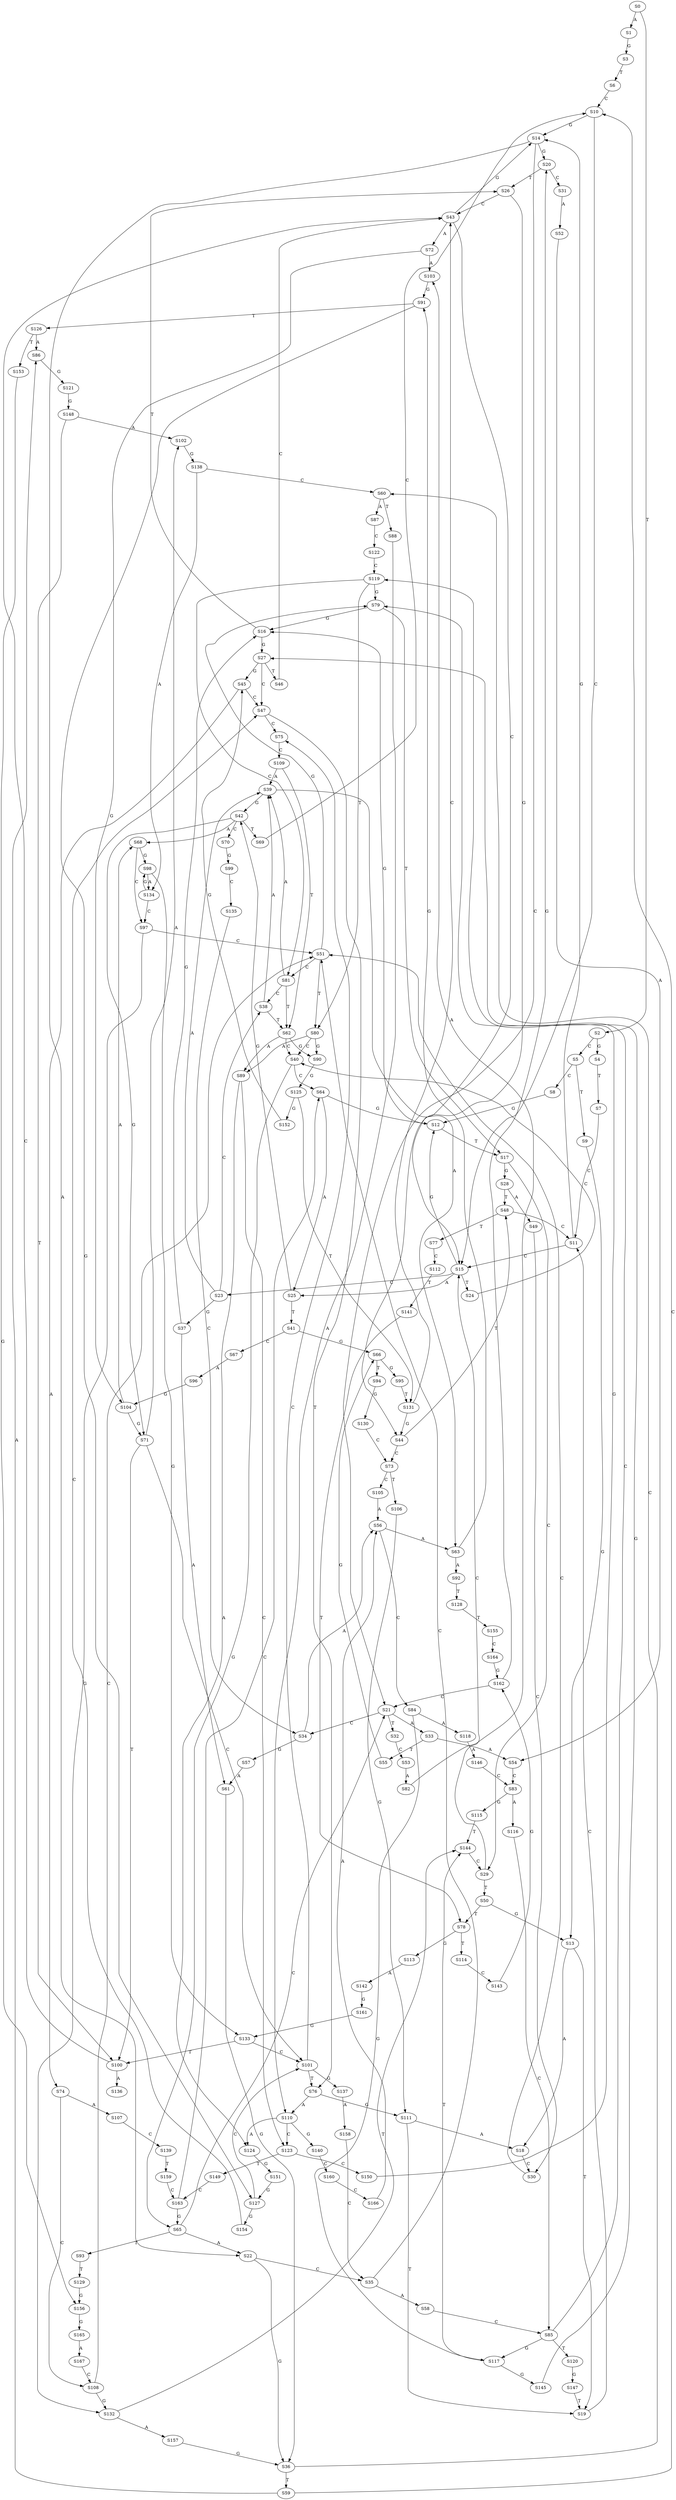 strict digraph  {
	S0 -> S1 [ label = A ];
	S0 -> S2 [ label = T ];
	S1 -> S3 [ label = G ];
	S2 -> S4 [ label = G ];
	S2 -> S5 [ label = C ];
	S3 -> S6 [ label = T ];
	S4 -> S7 [ label = T ];
	S5 -> S8 [ label = C ];
	S5 -> S9 [ label = T ];
	S6 -> S10 [ label = C ];
	S7 -> S11 [ label = C ];
	S8 -> S12 [ label = G ];
	S9 -> S13 [ label = G ];
	S10 -> S14 [ label = G ];
	S10 -> S15 [ label = C ];
	S11 -> S15 [ label = C ];
	S11 -> S14 [ label = G ];
	S12 -> S16 [ label = G ];
	S12 -> S17 [ label = T ];
	S13 -> S18 [ label = A ];
	S13 -> S19 [ label = T ];
	S14 -> S20 [ label = G ];
	S14 -> S21 [ label = C ];
	S14 -> S22 [ label = A ];
	S15 -> S23 [ label = C ];
	S15 -> S24 [ label = T ];
	S15 -> S12 [ label = G ];
	S15 -> S25 [ label = A ];
	S16 -> S26 [ label = T ];
	S16 -> S27 [ label = G ];
	S17 -> S28 [ label = G ];
	S17 -> S29 [ label = C ];
	S18 -> S30 [ label = C ];
	S19 -> S11 [ label = C ];
	S20 -> S26 [ label = T ];
	S20 -> S31 [ label = C ];
	S21 -> S32 [ label = T ];
	S21 -> S33 [ label = A ];
	S21 -> S34 [ label = C ];
	S22 -> S35 [ label = C ];
	S22 -> S36 [ label = G ];
	S23 -> S37 [ label = G ];
	S23 -> S38 [ label = C ];
	S23 -> S39 [ label = A ];
	S24 -> S40 [ label = C ];
	S25 -> S41 [ label = T ];
	S25 -> S42 [ label = G ];
	S26 -> S43 [ label = C ];
	S26 -> S44 [ label = G ];
	S27 -> S45 [ label = G ];
	S27 -> S46 [ label = T ];
	S27 -> S47 [ label = C ];
	S28 -> S48 [ label = T ];
	S28 -> S49 [ label = A ];
	S29 -> S50 [ label = T ];
	S29 -> S15 [ label = C ];
	S30 -> S51 [ label = C ];
	S31 -> S52 [ label = A ];
	S32 -> S53 [ label = C ];
	S33 -> S54 [ label = A ];
	S33 -> S55 [ label = T ];
	S34 -> S56 [ label = A ];
	S34 -> S57 [ label = G ];
	S35 -> S51 [ label = C ];
	S35 -> S58 [ label = A ];
	S36 -> S59 [ label = T ];
	S36 -> S60 [ label = C ];
	S37 -> S16 [ label = G ];
	S37 -> S61 [ label = A ];
	S38 -> S39 [ label = A ];
	S38 -> S62 [ label = T ];
	S39 -> S42 [ label = G ];
	S39 -> S63 [ label = A ];
	S40 -> S64 [ label = C ];
	S40 -> S65 [ label = G ];
	S41 -> S66 [ label = G ];
	S41 -> S67 [ label = C ];
	S42 -> S68 [ label = A ];
	S42 -> S69 [ label = T ];
	S42 -> S70 [ label = C ];
	S42 -> S71 [ label = G ];
	S43 -> S72 [ label = A ];
	S43 -> S15 [ label = C ];
	S43 -> S14 [ label = G ];
	S44 -> S73 [ label = C ];
	S44 -> S48 [ label = T ];
	S45 -> S47 [ label = C ];
	S45 -> S74 [ label = A ];
	S46 -> S43 [ label = C ];
	S47 -> S75 [ label = C ];
	S47 -> S76 [ label = T ];
	S48 -> S11 [ label = C ];
	S48 -> S77 [ label = T ];
	S49 -> S30 [ label = C ];
	S50 -> S13 [ label = G ];
	S50 -> S78 [ label = T ];
	S51 -> S79 [ label = G ];
	S51 -> S80 [ label = T ];
	S51 -> S81 [ label = C ];
	S52 -> S54 [ label = A ];
	S53 -> S82 [ label = A ];
	S54 -> S83 [ label = C ];
	S55 -> S66 [ label = G ];
	S56 -> S84 [ label = C ];
	S56 -> S63 [ label = A ];
	S57 -> S61 [ label = A ];
	S58 -> S85 [ label = C ];
	S59 -> S10 [ label = C ];
	S59 -> S86 [ label = A ];
	S60 -> S87 [ label = A ];
	S60 -> S88 [ label = T ];
	S61 -> S36 [ label = G ];
	S62 -> S40 [ label = C ];
	S62 -> S89 [ label = A ];
	S62 -> S90 [ label = G ];
	S63 -> S91 [ label = G ];
	S63 -> S92 [ label = A ];
	S64 -> S12 [ label = G ];
	S64 -> S25 [ label = A ];
	S65 -> S93 [ label = T ];
	S65 -> S21 [ label = C ];
	S65 -> S22 [ label = A ];
	S66 -> S94 [ label = T ];
	S66 -> S95 [ label = G ];
	S67 -> S96 [ label = A ];
	S68 -> S97 [ label = C ];
	S68 -> S98 [ label = G ];
	S69 -> S10 [ label = C ];
	S70 -> S99 [ label = G ];
	S71 -> S100 [ label = T ];
	S71 -> S101 [ label = C ];
	S71 -> S102 [ label = A ];
	S72 -> S103 [ label = A ];
	S72 -> S104 [ label = G ];
	S73 -> S105 [ label = C ];
	S73 -> S106 [ label = T ];
	S74 -> S107 [ label = A ];
	S74 -> S108 [ label = C ];
	S75 -> S109 [ label = C ];
	S76 -> S110 [ label = A ];
	S76 -> S111 [ label = G ];
	S77 -> S112 [ label = C ];
	S78 -> S113 [ label = G ];
	S78 -> S114 [ label = T ];
	S79 -> S16 [ label = G ];
	S79 -> S17 [ label = T ];
	S80 -> S90 [ label = G ];
	S80 -> S40 [ label = C ];
	S80 -> S89 [ label = A ];
	S81 -> S62 [ label = T ];
	S81 -> S38 [ label = C ];
	S81 -> S39 [ label = A ];
	S82 -> S103 [ label = A ];
	S83 -> S115 [ label = G ];
	S83 -> S116 [ label = A ];
	S84 -> S117 [ label = G ];
	S84 -> S118 [ label = A ];
	S85 -> S119 [ label = C ];
	S85 -> S117 [ label = G ];
	S85 -> S120 [ label = T ];
	S86 -> S121 [ label = G ];
	S87 -> S122 [ label = C ];
	S88 -> S110 [ label = A ];
	S89 -> S123 [ label = C ];
	S89 -> S124 [ label = A ];
	S90 -> S125 [ label = G ];
	S91 -> S126 [ label = T ];
	S91 -> S127 [ label = G ];
	S92 -> S128 [ label = T ];
	S93 -> S129 [ label = T ];
	S94 -> S130 [ label = G ];
	S95 -> S131 [ label = T ];
	S96 -> S104 [ label = G ];
	S97 -> S132 [ label = G ];
	S97 -> S51 [ label = C ];
	S98 -> S133 [ label = G ];
	S98 -> S134 [ label = A ];
	S99 -> S135 [ label = C ];
	S100 -> S136 [ label = A ];
	S100 -> S43 [ label = C ];
	S101 -> S137 [ label = G ];
	S101 -> S75 [ label = C ];
	S101 -> S76 [ label = T ];
	S102 -> S138 [ label = G ];
	S103 -> S91 [ label = G ];
	S104 -> S68 [ label = A ];
	S104 -> S71 [ label = G ];
	S105 -> S56 [ label = A ];
	S106 -> S111 [ label = G ];
	S107 -> S139 [ label = C ];
	S108 -> S51 [ label = C ];
	S108 -> S132 [ label = G ];
	S109 -> S62 [ label = T ];
	S109 -> S39 [ label = A ];
	S110 -> S140 [ label = G ];
	S110 -> S124 [ label = A ];
	S110 -> S123 [ label = C ];
	S111 -> S19 [ label = T ];
	S111 -> S18 [ label = A ];
	S112 -> S141 [ label = T ];
	S113 -> S142 [ label = A ];
	S114 -> S143 [ label = C ];
	S115 -> S144 [ label = T ];
	S116 -> S85 [ label = C ];
	S117 -> S145 [ label = G ];
	S117 -> S144 [ label = T ];
	S118 -> S146 [ label = A ];
	S119 -> S80 [ label = T ];
	S119 -> S79 [ label = G ];
	S119 -> S81 [ label = C ];
	S120 -> S147 [ label = G ];
	S121 -> S148 [ label = G ];
	S122 -> S119 [ label = C ];
	S123 -> S149 [ label = T ];
	S123 -> S150 [ label = C ];
	S124 -> S151 [ label = G ];
	S125 -> S131 [ label = T ];
	S125 -> S152 [ label = G ];
	S126 -> S86 [ label = A ];
	S126 -> S153 [ label = T ];
	S127 -> S154 [ label = G ];
	S127 -> S101 [ label = C ];
	S128 -> S155 [ label = T ];
	S129 -> S156 [ label = G ];
	S130 -> S73 [ label = C ];
	S131 -> S44 [ label = G ];
	S131 -> S43 [ label = C ];
	S132 -> S157 [ label = A ];
	S132 -> S144 [ label = T ];
	S133 -> S100 [ label = T ];
	S133 -> S101 [ label = C ];
	S134 -> S98 [ label = G ];
	S134 -> S97 [ label = C ];
	S135 -> S34 [ label = C ];
	S137 -> S158 [ label = A ];
	S138 -> S134 [ label = A ];
	S138 -> S60 [ label = C ];
	S139 -> S159 [ label = T ];
	S140 -> S160 [ label = C ];
	S141 -> S78 [ label = T ];
	S142 -> S161 [ label = G ];
	S143 -> S162 [ label = G ];
	S144 -> S29 [ label = C ];
	S145 -> S27 [ label = G ];
	S146 -> S83 [ label = C ];
	S147 -> S19 [ label = T ];
	S148 -> S102 [ label = A ];
	S148 -> S100 [ label = T ];
	S149 -> S163 [ label = C ];
	S150 -> S79 [ label = G ];
	S151 -> S127 [ label = G ];
	S152 -> S45 [ label = G ];
	S153 -> S156 [ label = G ];
	S154 -> S47 [ label = C ];
	S155 -> S164 [ label = C ];
	S156 -> S165 [ label = G ];
	S157 -> S36 [ label = G ];
	S158 -> S35 [ label = C ];
	S159 -> S163 [ label = C ];
	S160 -> S166 [ label = C ];
	S161 -> S133 [ label = G ];
	S162 -> S20 [ label = G ];
	S162 -> S21 [ label = C ];
	S163 -> S64 [ label = C ];
	S163 -> S65 [ label = G ];
	S164 -> S162 [ label = G ];
	S165 -> S167 [ label = A ];
	S166 -> S56 [ label = A ];
	S167 -> S108 [ label = C ];
}
